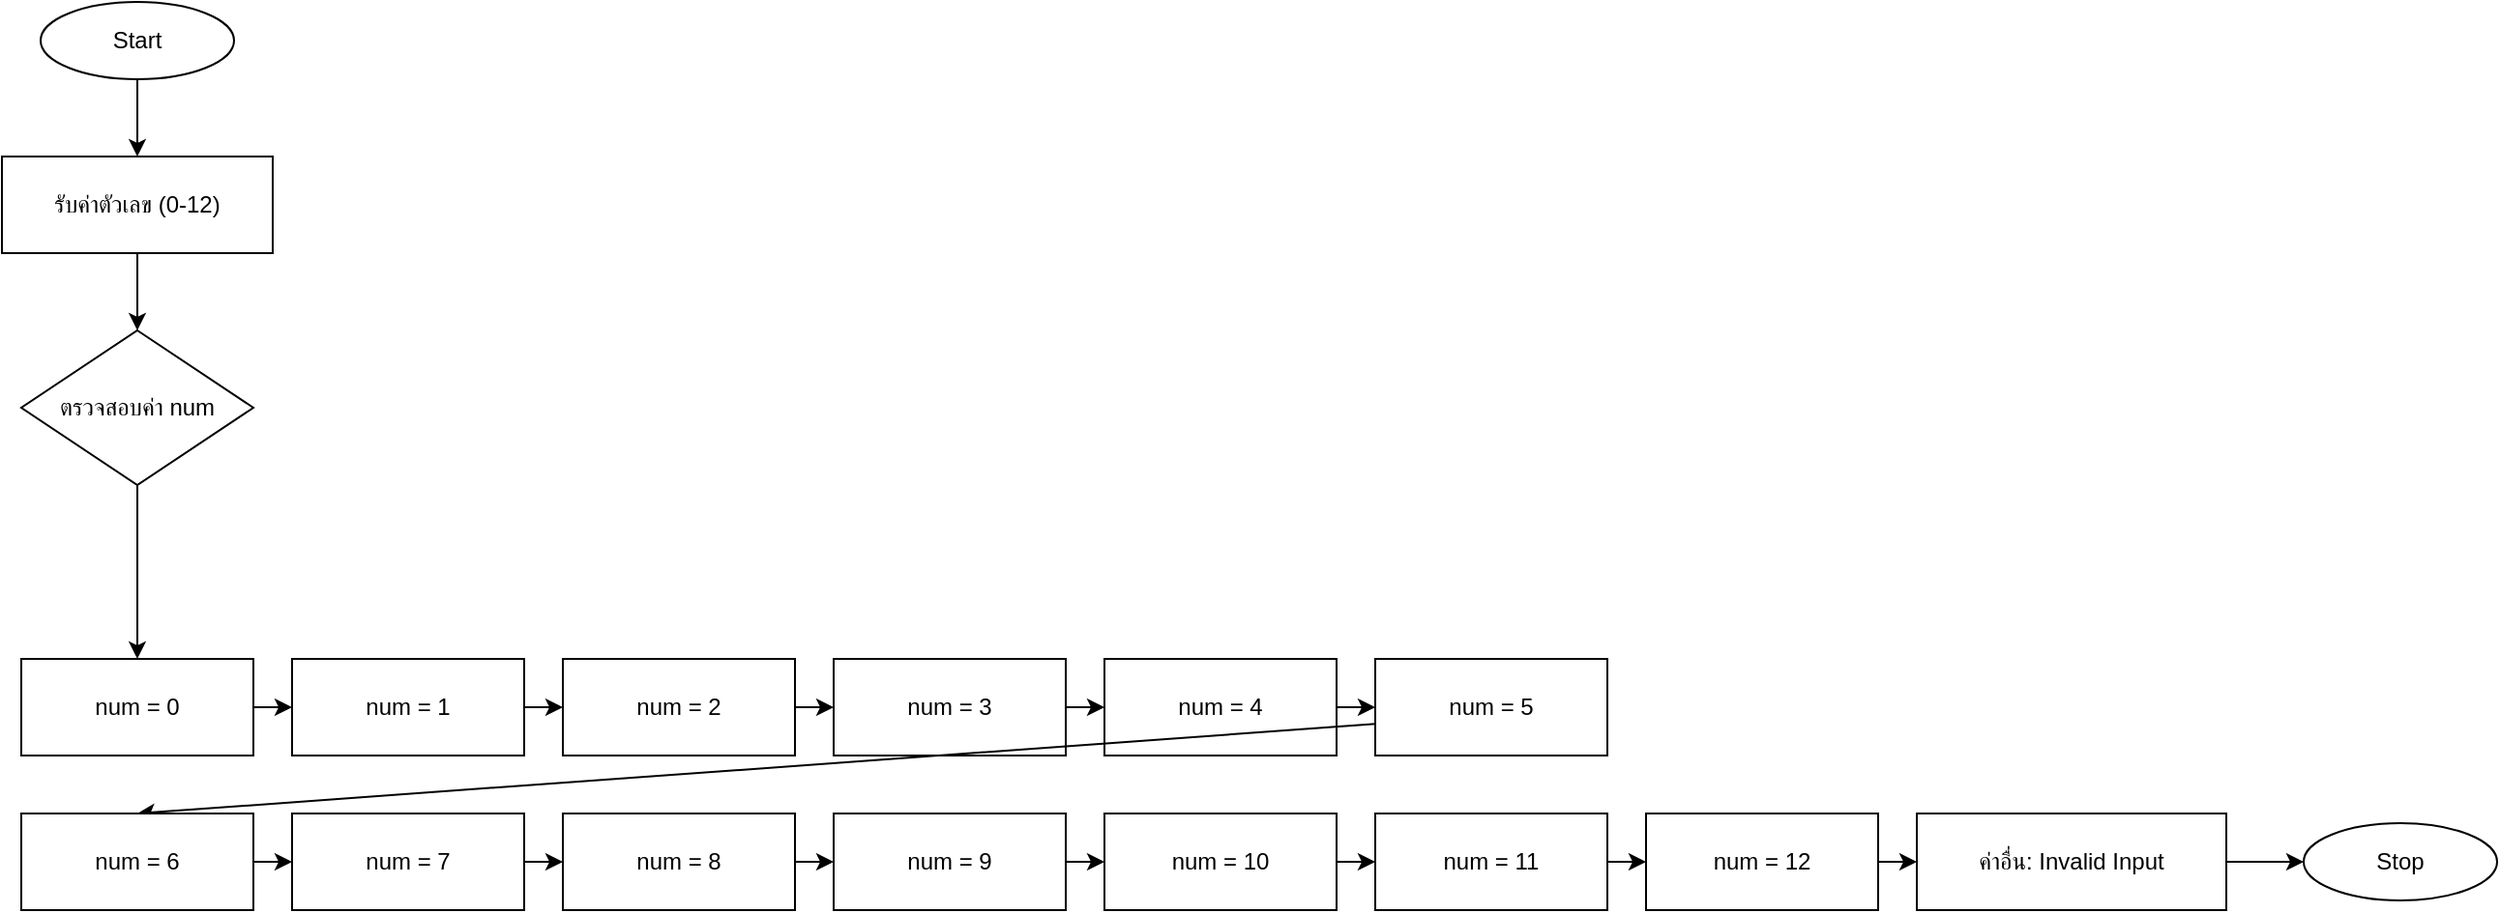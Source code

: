 <mxfile>
    <diagram name="Flowchart" id="flow1">
        <mxGraphModel dx="60410" dy="55025" grid="1" gridSize="10" guides="1" tooltips="1" connect="1" arrows="1" fold="1" page="1" pageScale="1" pageWidth="827" pageHeight="1169" math="0" shadow="0">
            <root>
                <mxCell id="0"/>
                <mxCell id="1" parent="0"/>
                <mxCell id="50" style="edgeStyle=none;html=1;exitX=0.5;exitY=1;exitDx=0;exitDy=0;entryX=0.5;entryY=0;entryDx=0;entryDy=0;" parent="1" source="2" target="3" edge="1">
                    <mxGeometry relative="1" as="geometry"/>
                </mxCell>
                <mxCell id="2" value="Start" style="ellipse;shape=ellipse;whiteSpace=wrap;html=1;" parent="1" vertex="1">
                    <mxGeometry x="-8010" y="-11740" width="100" height="40" as="geometry"/>
                </mxCell>
                <mxCell id="51" style="edgeStyle=none;html=1;exitX=0.5;exitY=1;exitDx=0;exitDy=0;" parent="1" source="3" target="4" edge="1">
                    <mxGeometry relative="1" as="geometry"/>
                </mxCell>
                <mxCell id="3" value="รับค่าตัวเลข (0-12)" style="parallelogram;whiteSpace=wrap;html=1;" parent="1" vertex="1">
                    <mxGeometry x="-8030" y="-11660" width="140" height="50" as="geometry"/>
                </mxCell>
                <mxCell id="52" style="edgeStyle=none;html=1;exitX=0.5;exitY=1;exitDx=0;exitDy=0;entryX=0.5;entryY=0;entryDx=0;entryDy=0;" parent="1" source="4" target="5" edge="1">
                    <mxGeometry relative="1" as="geometry">
                        <mxPoint x="-8220" y="-11460" as="targetPoint"/>
                    </mxGeometry>
                </mxCell>
                <mxCell id="4" value="ตรวจสอบค่า num" style="rhombus;whiteSpace=wrap;html=1;" parent="1" vertex="1">
                    <mxGeometry x="-8020" y="-11570" width="120" height="80" as="geometry"/>
                </mxCell>
                <mxCell id="53" style="edgeStyle=none;html=1;exitX=1;exitY=0.5;exitDx=0;exitDy=0;entryX=0;entryY=0.5;entryDx=0;entryDy=0;" parent="1" source="5" target="6" edge="1">
                    <mxGeometry relative="1" as="geometry"/>
                </mxCell>
                <mxCell id="5" value="num = 0" style="parallelogram;whiteSpace=wrap;html=1;" parent="1" vertex="1">
                    <mxGeometry x="-8020" y="-11400" width="120" height="50" as="geometry"/>
                </mxCell>
                <mxCell id="54" style="edgeStyle=none;html=1;exitX=1;exitY=0.5;exitDx=0;exitDy=0;entryX=0;entryY=0.5;entryDx=0;entryDy=0;" parent="1" source="6" target="7" edge="1">
                    <mxGeometry relative="1" as="geometry"/>
                </mxCell>
                <mxCell id="6" value="num = 1" style="parallelogram;whiteSpace=wrap;html=1;" parent="1" vertex="1">
                    <mxGeometry x="-7880" y="-11400" width="120" height="50" as="geometry"/>
                </mxCell>
                <mxCell id="55" style="edgeStyle=none;html=1;exitX=1;exitY=0.5;exitDx=0;exitDy=0;entryX=0;entryY=0.5;entryDx=0;entryDy=0;" parent="1" source="7" target="8" edge="1">
                    <mxGeometry relative="1" as="geometry"/>
                </mxCell>
                <mxCell id="7" value="num = 2" style="parallelogram;whiteSpace=wrap;html=1;" parent="1" vertex="1">
                    <mxGeometry x="-7740" y="-11400" width="120" height="50" as="geometry"/>
                </mxCell>
                <mxCell id="56" style="edgeStyle=none;html=1;exitX=1;exitY=0.5;exitDx=0;exitDy=0;entryX=0;entryY=0.5;entryDx=0;entryDy=0;" parent="1" source="8" target="9" edge="1">
                    <mxGeometry relative="1" as="geometry"/>
                </mxCell>
                <mxCell id="8" value="num = 3" style="parallelogram;whiteSpace=wrap;html=1;" parent="1" vertex="1">
                    <mxGeometry x="-7600" y="-11400" width="120" height="50" as="geometry"/>
                </mxCell>
                <mxCell id="57" style="edgeStyle=none;html=1;exitX=1;exitY=0.5;exitDx=0;exitDy=0;entryX=0;entryY=0.5;entryDx=0;entryDy=0;" parent="1" source="9" target="10" edge="1">
                    <mxGeometry relative="1" as="geometry"/>
                </mxCell>
                <mxCell id="9" value="num = 4" style="parallelogram;whiteSpace=wrap;html=1;" parent="1" vertex="1">
                    <mxGeometry x="-7460" y="-11400" width="120" height="50" as="geometry"/>
                </mxCell>
                <mxCell id="58" style="edgeStyle=none;html=1;exitX=1;exitY=0.5;exitDx=0;exitDy=0;entryX=0.5;entryY=0;entryDx=0;entryDy=0;" edge="1" parent="1" source="10" target="11">
                    <mxGeometry relative="1" as="geometry"/>
                </mxCell>
                <mxCell id="10" value="num = 5" style="parallelogram;whiteSpace=wrap;html=1;" parent="1" vertex="1">
                    <mxGeometry x="-7320" y="-11400" width="120" height="50" as="geometry"/>
                </mxCell>
                <mxCell id="59" style="edgeStyle=none;html=1;exitX=1;exitY=0.5;exitDx=0;exitDy=0;entryX=0;entryY=0.5;entryDx=0;entryDy=0;" edge="1" parent="1" source="11" target="12">
                    <mxGeometry relative="1" as="geometry"/>
                </mxCell>
                <mxCell id="11" value="num = 6" style="parallelogram;whiteSpace=wrap;html=1;" parent="1" vertex="1">
                    <mxGeometry x="-8020" y="-11320" width="120" height="50" as="geometry"/>
                </mxCell>
                <mxCell id="60" style="edgeStyle=none;html=1;exitX=1;exitY=0.5;exitDx=0;exitDy=0;" edge="1" parent="1" source="12" target="13">
                    <mxGeometry relative="1" as="geometry"/>
                </mxCell>
                <mxCell id="12" value="num = 7" style="parallelogram;whiteSpace=wrap;html=1;" parent="1" vertex="1">
                    <mxGeometry x="-7880" y="-11320" width="120" height="50" as="geometry"/>
                </mxCell>
                <mxCell id="61" style="edgeStyle=none;html=1;exitX=1;exitY=0.5;exitDx=0;exitDy=0;entryX=0;entryY=0.5;entryDx=0;entryDy=0;" edge="1" parent="1" source="13" target="14">
                    <mxGeometry relative="1" as="geometry"/>
                </mxCell>
                <mxCell id="13" value="num = 8" style="parallelogram;whiteSpace=wrap;html=1;" parent="1" vertex="1">
                    <mxGeometry x="-7740" y="-11320" width="120" height="50" as="geometry"/>
                </mxCell>
                <mxCell id="62" style="edgeStyle=none;html=1;exitX=1;exitY=0.5;exitDx=0;exitDy=0;entryX=0;entryY=0.5;entryDx=0;entryDy=0;" edge="1" parent="1" source="14" target="15">
                    <mxGeometry relative="1" as="geometry"/>
                </mxCell>
                <mxCell id="14" value="num = 9" style="parallelogram;whiteSpace=wrap;html=1;" parent="1" vertex="1">
                    <mxGeometry x="-7600" y="-11320" width="120" height="50" as="geometry"/>
                </mxCell>
                <mxCell id="63" style="edgeStyle=none;html=1;exitX=1;exitY=0.5;exitDx=0;exitDy=0;" edge="1" parent="1" source="15" target="16">
                    <mxGeometry relative="1" as="geometry"/>
                </mxCell>
                <mxCell id="15" value="num = 10" style="parallelogram;whiteSpace=wrap;html=1;" parent="1" vertex="1">
                    <mxGeometry x="-7460" y="-11320" width="120" height="50" as="geometry"/>
                </mxCell>
                <mxCell id="64" style="edgeStyle=none;html=1;exitX=1;exitY=0.5;exitDx=0;exitDy=0;entryX=0;entryY=0.5;entryDx=0;entryDy=0;" edge="1" parent="1" source="16" target="17">
                    <mxGeometry relative="1" as="geometry"/>
                </mxCell>
                <mxCell id="16" value="num = 11" style="parallelogram;whiteSpace=wrap;html=1;" parent="1" vertex="1">
                    <mxGeometry x="-7320" y="-11320" width="120" height="50" as="geometry"/>
                </mxCell>
                <mxCell id="65" style="edgeStyle=none;html=1;exitX=1;exitY=0.5;exitDx=0;exitDy=0;entryX=0;entryY=0.5;entryDx=0;entryDy=0;" edge="1" parent="1" source="17" target="18">
                    <mxGeometry relative="1" as="geometry"/>
                </mxCell>
                <mxCell id="17" value="num = 12" style="parallelogram;whiteSpace=wrap;html=1;" parent="1" vertex="1">
                    <mxGeometry x="-7180" y="-11320" width="120" height="50" as="geometry"/>
                </mxCell>
                <mxCell id="67" style="edgeStyle=none;html=1;exitX=1;exitY=0.5;exitDx=0;exitDy=0;entryX=0;entryY=0.5;entryDx=0;entryDy=0;" edge="1" parent="1" source="18" target="19">
                    <mxGeometry relative="1" as="geometry"/>
                </mxCell>
                <mxCell id="18" value="ค่าอื่น: Invalid Input" style="parallelogram;whiteSpace=wrap;html=1;" parent="1" vertex="1">
                    <mxGeometry x="-7040" y="-11320" width="160" height="50" as="geometry"/>
                </mxCell>
                <mxCell id="19" value="Stop" style="ellipse;shape=ellipse;whiteSpace=wrap;html=1;" parent="1" vertex="1">
                    <mxGeometry x="-6840" y="-11315" width="100" height="40" as="geometry"/>
                </mxCell>
                <mxCell id="20" parent="1" source="2" target="3" edge="1"/>
                <mxCell id="21" parent="1" source="3" target="4" edge="1"/>
                <mxCell id="22" parent="1" source="4" target="5" edge="1"/>
                <mxCell id="23" parent="1" source="4" target="6" edge="1"/>
                <mxCell id="24" parent="1" source="4" target="7" edge="1"/>
                <mxCell id="25" parent="1" source="4" target="8" edge="1"/>
                <mxCell id="26" parent="1" source="4" target="9" edge="1"/>
                <mxCell id="27" parent="1" source="4" target="10" edge="1"/>
                <mxCell id="28" parent="1" source="4" target="11" edge="1"/>
                <mxCell id="29" parent="1" source="4" target="12" edge="1"/>
                <mxCell id="30" parent="1" source="4" target="13" edge="1"/>
                <mxCell id="31" parent="1" source="4" target="14" edge="1"/>
                <mxCell id="32" parent="1" source="4" target="15" edge="1"/>
                <mxCell id="33" parent="1" source="4" target="16" edge="1"/>
                <mxCell id="34" parent="1" source="4" target="17" edge="1"/>
                <mxCell id="35" parent="1" source="4" target="18" edge="1"/>
                <mxCell id="36" parent="1" source="5" target="19" edge="1"/>
                <mxCell id="37" parent="1" source="6" target="19" edge="1"/>
                <mxCell id="38" parent="1" source="7" target="19" edge="1"/>
                <mxCell id="39" parent="1" source="8" target="19" edge="1"/>
                <mxCell id="40" parent="1" source="9" target="19" edge="1"/>
                <mxCell id="41" parent="1" source="10" target="19" edge="1"/>
                <mxCell id="42" parent="1" source="11" target="19" edge="1"/>
                <mxCell id="43" parent="1" source="12" target="19" edge="1"/>
                <mxCell id="44" parent="1" source="13" target="19" edge="1"/>
                <mxCell id="45" parent="1" source="14" target="19" edge="1"/>
                <mxCell id="46" parent="1" source="15" target="19" edge="1"/>
                <mxCell id="47" parent="1" source="16" target="19" edge="1"/>
                <mxCell id="48" parent="1" source="17" target="19" edge="1"/>
                <mxCell id="49" parent="1" source="18" target="19" edge="1"/>
            </root>
        </mxGraphModel>
    </diagram>
</mxfile>